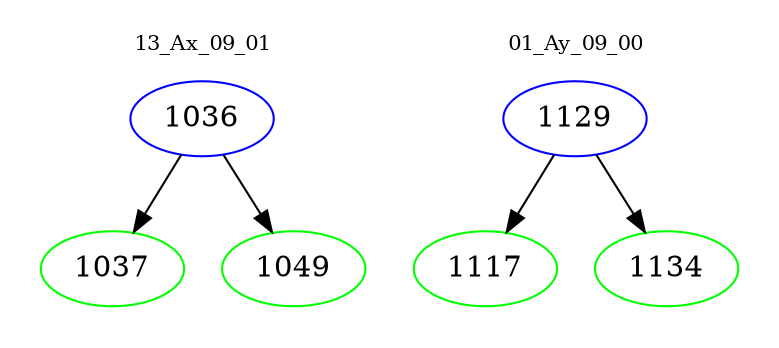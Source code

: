 digraph{
subgraph cluster_0 {
color = white
label = "13_Ax_09_01";
fontsize=10;
T0_1036 [label="1036", color="blue"]
T0_1036 -> T0_1037 [color="black"]
T0_1037 [label="1037", color="green"]
T0_1036 -> T0_1049 [color="black"]
T0_1049 [label="1049", color="green"]
}
subgraph cluster_1 {
color = white
label = "01_Ay_09_00";
fontsize=10;
T1_1129 [label="1129", color="blue"]
T1_1129 -> T1_1117 [color="black"]
T1_1117 [label="1117", color="green"]
T1_1129 -> T1_1134 [color="black"]
T1_1134 [label="1134", color="green"]
}
}

